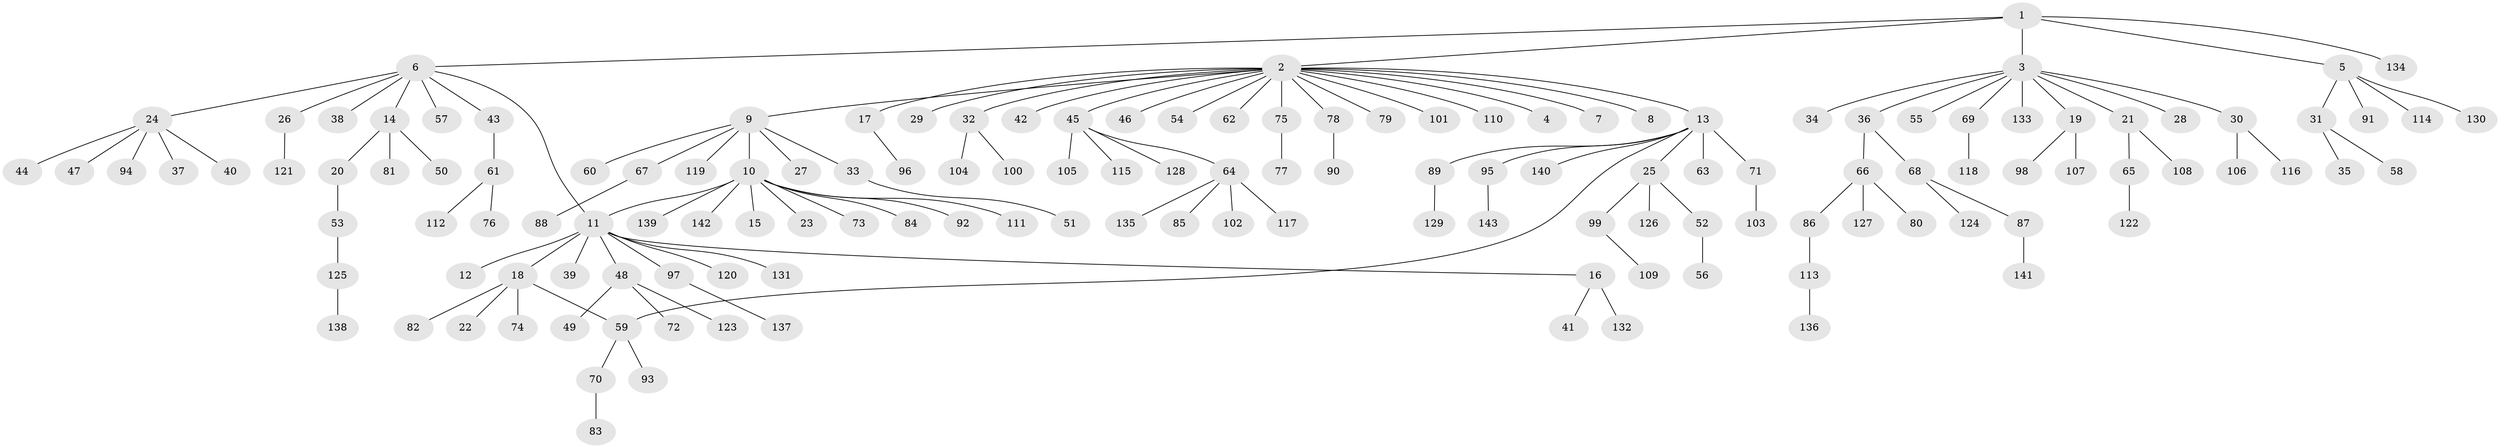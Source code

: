 // coarse degree distribution, {4: 0.07339449541284404, 18: 0.009174311926605505, 11: 0.009174311926605505, 1: 0.7064220183486238, 8: 0.01834862385321101, 6: 0.009174311926605505, 9: 0.01834862385321101, 3: 0.045871559633027525, 2: 0.10091743119266056, 5: 0.009174311926605505}
// Generated by graph-tools (version 1.1) at 2025/51/02/27/25 19:51:55]
// undirected, 143 vertices, 144 edges
graph export_dot {
graph [start="1"]
  node [color=gray90,style=filled];
  1;
  2;
  3;
  4;
  5;
  6;
  7;
  8;
  9;
  10;
  11;
  12;
  13;
  14;
  15;
  16;
  17;
  18;
  19;
  20;
  21;
  22;
  23;
  24;
  25;
  26;
  27;
  28;
  29;
  30;
  31;
  32;
  33;
  34;
  35;
  36;
  37;
  38;
  39;
  40;
  41;
  42;
  43;
  44;
  45;
  46;
  47;
  48;
  49;
  50;
  51;
  52;
  53;
  54;
  55;
  56;
  57;
  58;
  59;
  60;
  61;
  62;
  63;
  64;
  65;
  66;
  67;
  68;
  69;
  70;
  71;
  72;
  73;
  74;
  75;
  76;
  77;
  78;
  79;
  80;
  81;
  82;
  83;
  84;
  85;
  86;
  87;
  88;
  89;
  90;
  91;
  92;
  93;
  94;
  95;
  96;
  97;
  98;
  99;
  100;
  101;
  102;
  103;
  104;
  105;
  106;
  107;
  108;
  109;
  110;
  111;
  112;
  113;
  114;
  115;
  116;
  117;
  118;
  119;
  120;
  121;
  122;
  123;
  124;
  125;
  126;
  127;
  128;
  129;
  130;
  131;
  132;
  133;
  134;
  135;
  136;
  137;
  138;
  139;
  140;
  141;
  142;
  143;
  1 -- 2;
  1 -- 3;
  1 -- 5;
  1 -- 6;
  1 -- 134;
  2 -- 4;
  2 -- 7;
  2 -- 8;
  2 -- 9;
  2 -- 13;
  2 -- 17;
  2 -- 29;
  2 -- 32;
  2 -- 42;
  2 -- 45;
  2 -- 46;
  2 -- 54;
  2 -- 62;
  2 -- 75;
  2 -- 78;
  2 -- 79;
  2 -- 101;
  2 -- 110;
  3 -- 19;
  3 -- 21;
  3 -- 28;
  3 -- 30;
  3 -- 34;
  3 -- 36;
  3 -- 55;
  3 -- 69;
  3 -- 133;
  5 -- 31;
  5 -- 91;
  5 -- 114;
  5 -- 130;
  6 -- 11;
  6 -- 14;
  6 -- 24;
  6 -- 26;
  6 -- 38;
  6 -- 43;
  6 -- 57;
  9 -- 10;
  9 -- 27;
  9 -- 33;
  9 -- 60;
  9 -- 67;
  9 -- 119;
  10 -- 11;
  10 -- 15;
  10 -- 23;
  10 -- 73;
  10 -- 84;
  10 -- 92;
  10 -- 111;
  10 -- 139;
  10 -- 142;
  11 -- 12;
  11 -- 16;
  11 -- 18;
  11 -- 39;
  11 -- 48;
  11 -- 97;
  11 -- 120;
  11 -- 131;
  13 -- 25;
  13 -- 59;
  13 -- 63;
  13 -- 71;
  13 -- 89;
  13 -- 95;
  13 -- 140;
  14 -- 20;
  14 -- 50;
  14 -- 81;
  16 -- 41;
  16 -- 132;
  17 -- 96;
  18 -- 22;
  18 -- 59;
  18 -- 74;
  18 -- 82;
  19 -- 98;
  19 -- 107;
  20 -- 53;
  21 -- 65;
  21 -- 108;
  24 -- 37;
  24 -- 40;
  24 -- 44;
  24 -- 47;
  24 -- 94;
  25 -- 52;
  25 -- 99;
  25 -- 126;
  26 -- 121;
  30 -- 106;
  30 -- 116;
  31 -- 35;
  31 -- 58;
  32 -- 100;
  32 -- 104;
  33 -- 51;
  36 -- 66;
  36 -- 68;
  43 -- 61;
  45 -- 64;
  45 -- 105;
  45 -- 115;
  45 -- 128;
  48 -- 49;
  48 -- 72;
  48 -- 123;
  52 -- 56;
  53 -- 125;
  59 -- 70;
  59 -- 93;
  61 -- 76;
  61 -- 112;
  64 -- 85;
  64 -- 102;
  64 -- 117;
  64 -- 135;
  65 -- 122;
  66 -- 80;
  66 -- 86;
  66 -- 127;
  67 -- 88;
  68 -- 87;
  68 -- 124;
  69 -- 118;
  70 -- 83;
  71 -- 103;
  75 -- 77;
  78 -- 90;
  86 -- 113;
  87 -- 141;
  89 -- 129;
  95 -- 143;
  97 -- 137;
  99 -- 109;
  113 -- 136;
  125 -- 138;
}
